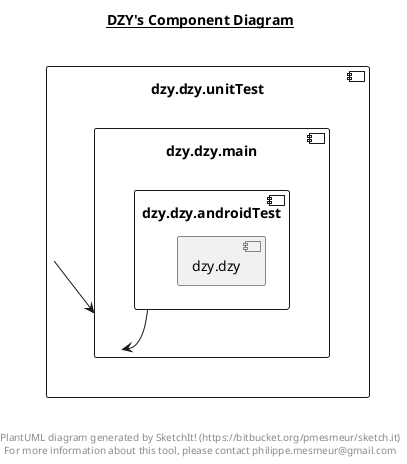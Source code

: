 @startuml

title __DZY's Component Diagram__\n

  component "dzy.dzy.unitTest" {
        [dzy.dzy.main]
    component "dzy.dzy.main" {
          [dzy.dzy.androidTest]
      component "dzy.dzy.androidTest" {
            [dzy.dzy]
      }


    }


  }


  [dzy.dzy.androidTest] --> [dzy.dzy.main]
  [dzy.dzy.unitTest] --> [dzy.dzy.main]


right footer


PlantUML diagram generated by SketchIt! (https://bitbucket.org/pmesmeur/sketch.it)
For more information about this tool, please contact philippe.mesmeur@gmail.com
endfooter

@enduml
